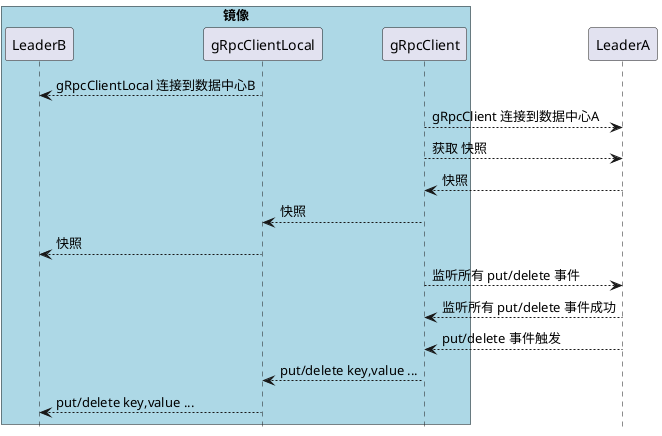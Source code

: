 @startuml



hide footbox

box "镜像" #LightBlue
participant LeaderB
participant gRpcClientLocal
participant gRpcClient

end box

gRpcClientLocal --> LeaderB : gRpcClientLocal 连接到数据中心B
gRpcClient --> LeaderA : gRpcClient 连接到数据中心A
gRpcClient --> LeaderA : 获取 快照
LeaderA --> gRpcClient : 快照
gRpcClient --> gRpcClientLocal : 快照
gRpcClientLocal --> LeaderB : 快照
gRpcClient --> LeaderA : 监听所有 put/delete 事件
LeaderA --> gRpcClient : 监听所有 put/delete 事件成功
LeaderA --> gRpcClient : put/delete 事件触发
gRpcClient --> gRpcClientLocal : put/delete key,value ...
gRpcClientLocal --> LeaderB : put/delete key,value ...




@enduml